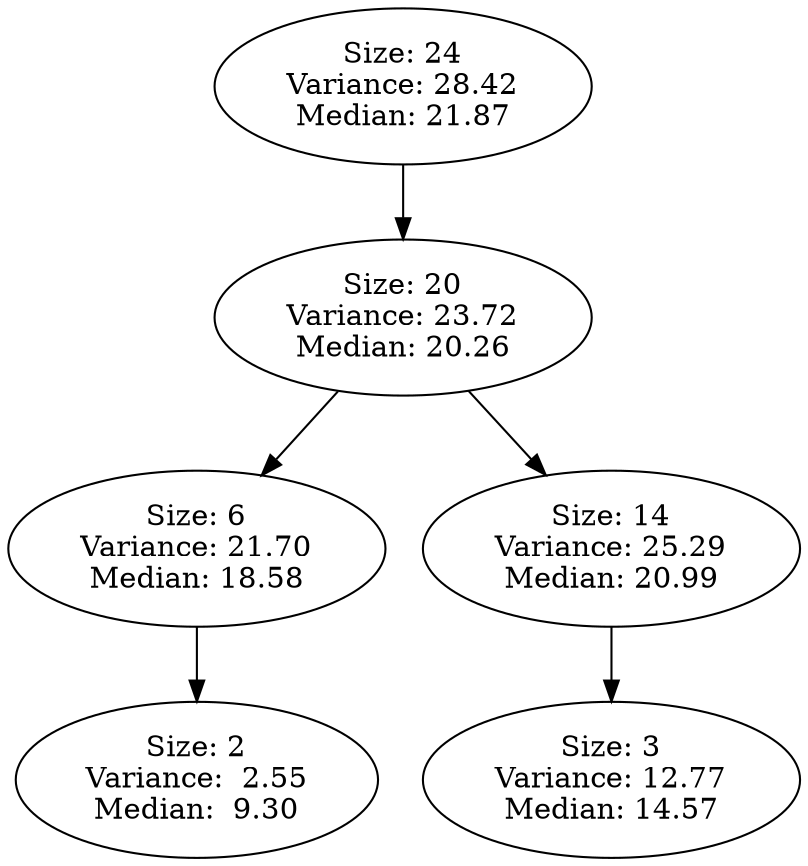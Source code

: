 DIGRAPH G {
"Size: 24\nVariance: 28.42\nMedian: 21.87" -> "Size: 20\nVariance: 23.72\nMedian: 20.26" L=0;
"Size: 20\nVariance: 23.72\nMedian: 20.26" -> "Size: 6\nVariance: 21.70\nMedian: 18.58" L=1;
"Size: 20\nVariance: 23.72\nMedian: 20.26" -> "Size: 14\nVariance: 25.29\nMedian: 20.99" L=1;
"Size: 6\nVariance: 21.70\nMedian: 18.58" -> "Size: 2\nVariance:  2.55\nMedian:  9.30" L=2;
"Size: 14\nVariance: 25.29\nMedian: 20.99" -> "Size: 3\nVariance: 12.77\nMedian: 14.57" L=2;
}
